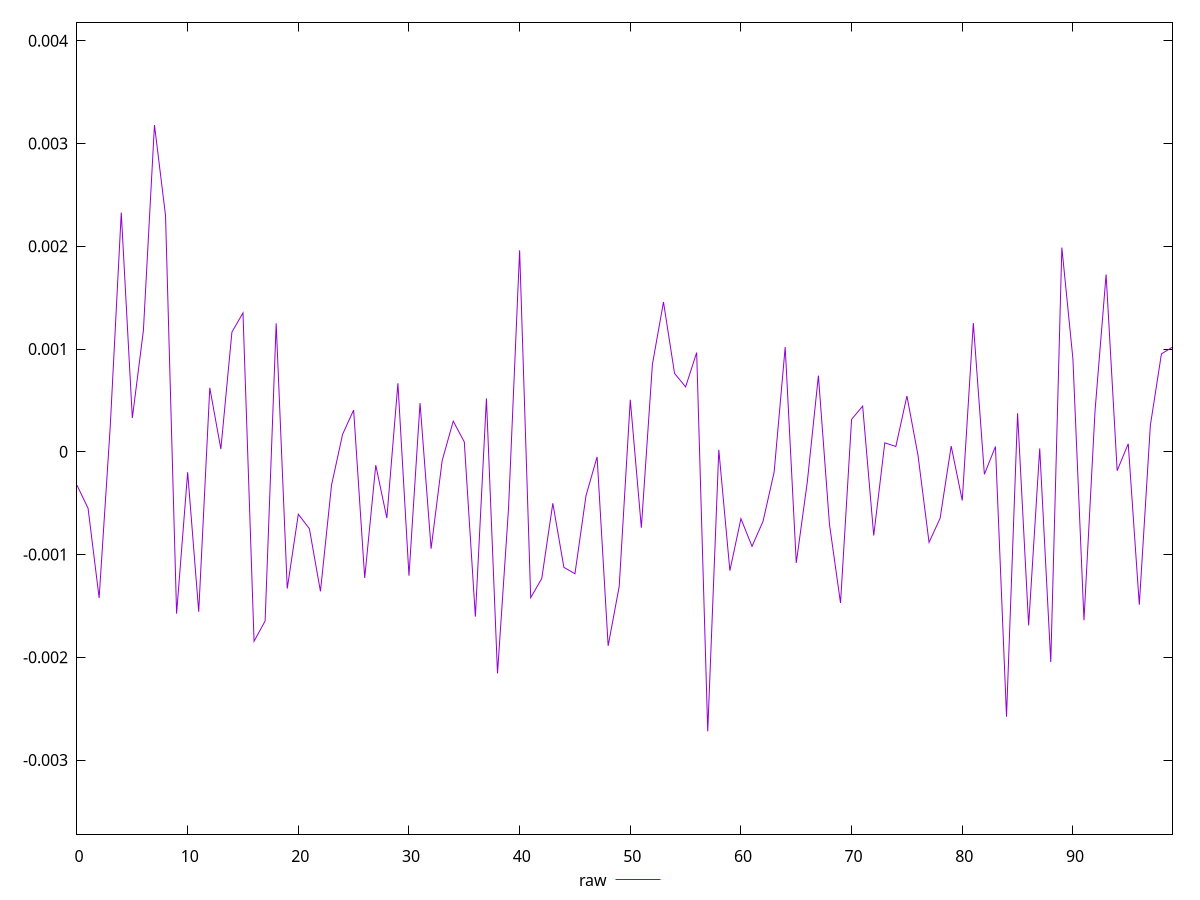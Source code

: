 reset

$raw <<EOF
0 -0.0003254442308792744
1 -0.0005496333627549727
2 -0.0014217129050842602
3 0.00023883181260081487
4 0.0023283037420925076
5 0.0003288130166718306
6 0.0011801800444023805
7 0.0031799764354474187
8 0.002300446130443534
9 -0.0015749528849837268
10 -0.00019858994928072525
11 -0.0015568958095060607
12 0.0006226948382951334
13 0.000026989799917420397
14 0.0011649983977274013
15 0.001351766075496301
16 -0.0018435851927209369
17 -0.001646439809748263
18 0.0012503430388763378
19 -0.0013307440006249892
20 -0.0006075465047029414
21 -0.0007479827747320283
22 -0.0013576468274241749
23 -0.000325182596813349
24 0.00016990507163959224
25 0.00040648213166181725
26 -0.0012276369971781
27 -0.00012996857199651797
28 -0.0006449709482707067
29 0.0006674322929506489
30 -0.0012054552207471543
31 0.0004744169298117673
32 -0.0009425100997806545
33 -0.00008569887752201133
34 0.00029853589401560634
35 0.00009607776270524893
36 -0.0016038025453226565
37 0.000519353046918486
38 -0.0021561364199428404
39 -0.0005458968791218092
40 0.001961535878553785
41 -0.001419897927028349
42 -0.0012330490542847127
43 -0.000500934722781693
44 -0.001124287676492973
45 -0.0011866874115950444
46 -0.00042605657682841523
47 -0.0000492939273477197
48 -0.0018879599109375977
49 -0.0013085728697436975
50 0.0005062440738846652
51 -0.0007381502737185796
52 0.0008510663599231513
53 0.001457880475680956
54 0.0007631081248704805
55 0.0006319820259487186
56 0.0009660281177603508
57 -0.002720610396409697
58 0.000019503415092314568
59 -0.0011563961058693082
60 -0.0006507373687150464
61 -0.0009198725527330531
62 -0.0006755615212780258
63 -0.00019734992322304606
64 0.0010197796334402765
65 -0.001080820478043959
66 -0.0002907033658120603
67 0.0007414856018434643
68 -0.0007044951276243105
69 -0.0014712327712164853
70 0.0003159703943101611
71 0.0004446940384813636
72 -0.0008145722860191767
73 0.00008758242489755458
74 0.00005185319006252437
75 0.0005435449162699776
76 -0.00003293153810544069
77 -0.0008812396738091422
78 -0.000646735154507213
79 0.00005598053684904014
80 -0.00047359105063646294
81 0.0012525963369848848
82 -0.0002184579629938177
83 0.00005094518434155482
84 -0.0025772554568538413
85 0.00037465276330126264
86 -0.0016893457540232335
87 0.00003277726077621224
88 -0.0020461692085257115
89 0.001987860322425996
90 0.0009057962576865433
91 -0.001638824531939928
92 0.0003987680716037681
93 0.0017259240682942253
94 -0.0001833777710916709
95 0.00007843128729694698
96 -0.0014884100887279598
97 0.0002578586151953638
98 0.0009532780436768369
99 0.0010191197725469199
EOF

set key outside below
set xrange [0:99]
set yrange [-0.0037206103964096972:0.004179976435447419]
set trange [-0.0037206103964096972:0.004179976435447419]
set terminal svg size 640, 500 enhanced background rgb 'white'
set output "reports/report_00028_2021-02-24T12-49-42.674Z/meta/pScore-difference/samples/card/raw/values.svg"

plot $raw title "raw" with line

reset
